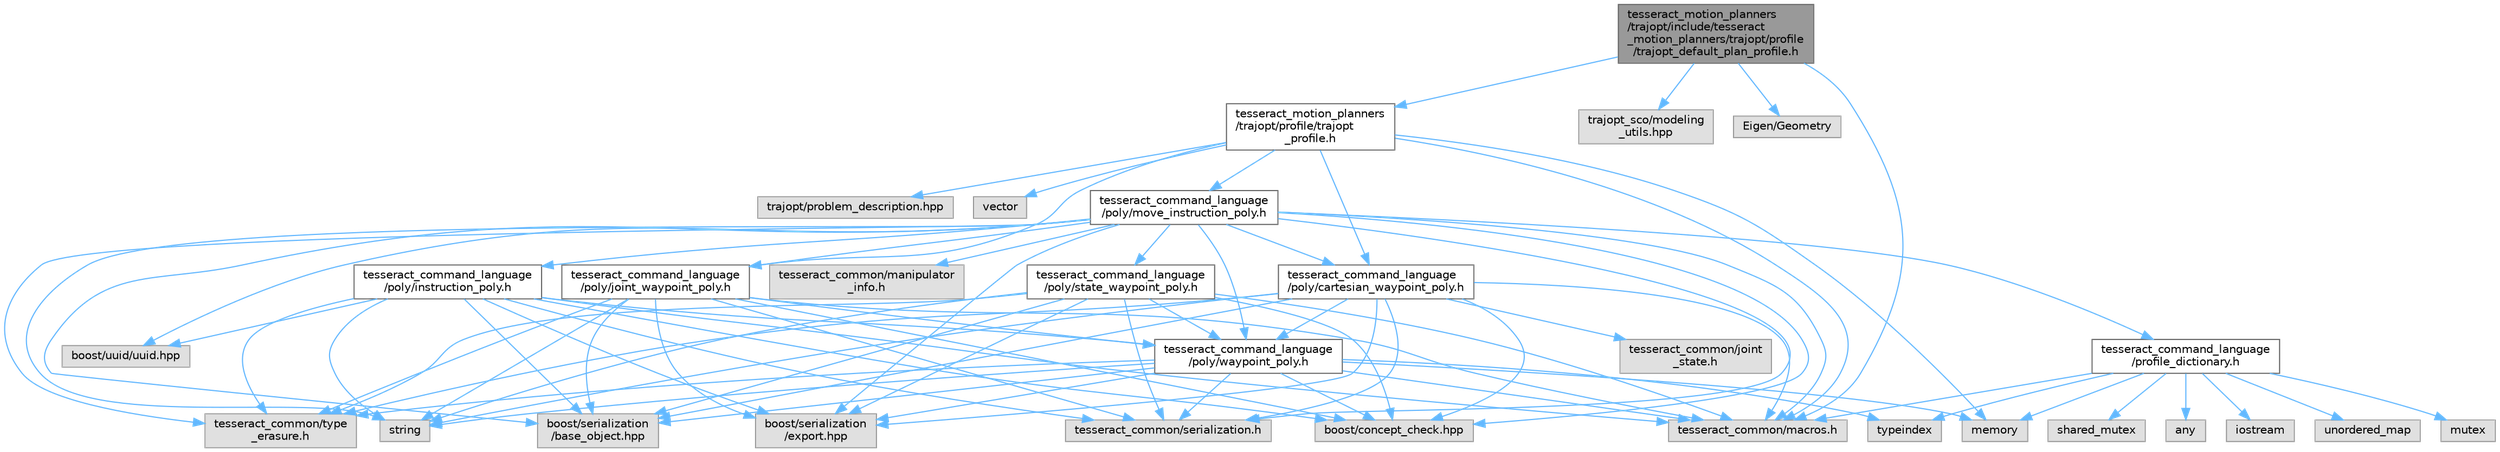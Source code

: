 digraph "tesseract_motion_planners/trajopt/include/tesseract_motion_planners/trajopt/profile/trajopt_default_plan_profile.h"
{
 // LATEX_PDF_SIZE
  bgcolor="transparent";
  edge [fontname=Helvetica,fontsize=10,labelfontname=Helvetica,labelfontsize=10];
  node [fontname=Helvetica,fontsize=10,shape=box,height=0.2,width=0.4];
  Node1 [label="tesseract_motion_planners\l/trajopt/include/tesseract\l_motion_planners/trajopt/profile\l/trajopt_default_plan_profile.h",height=0.2,width=0.4,color="gray40", fillcolor="grey60", style="filled", fontcolor="black",tooltip=" "];
  Node1 -> Node2 [color="steelblue1",style="solid"];
  Node2 [label="tesseract_common/macros.h",height=0.2,width=0.4,color="grey60", fillcolor="#E0E0E0", style="filled",tooltip=" "];
  Node1 -> Node3 [color="steelblue1",style="solid"];
  Node3 [label="trajopt_sco/modeling\l_utils.hpp",height=0.2,width=0.4,color="grey60", fillcolor="#E0E0E0", style="filled",tooltip=" "];
  Node1 -> Node4 [color="steelblue1",style="solid"];
  Node4 [label="Eigen/Geometry",height=0.2,width=0.4,color="grey60", fillcolor="#E0E0E0", style="filled",tooltip=" "];
  Node1 -> Node5 [color="steelblue1",style="solid"];
  Node5 [label="tesseract_motion_planners\l/trajopt/profile/trajopt\l_profile.h",height=0.2,width=0.4,color="grey40", fillcolor="white", style="filled",URL="$d4/d0d/trajopt__profile_8h.html",tooltip=" "];
  Node5 -> Node2 [color="steelblue1",style="solid"];
  Node5 -> Node6 [color="steelblue1",style="solid"];
  Node6 [label="trajopt/problem_description.hpp",height=0.2,width=0.4,color="grey60", fillcolor="#E0E0E0", style="filled",tooltip=" "];
  Node5 -> Node7 [color="steelblue1",style="solid"];
  Node7 [label="vector",height=0.2,width=0.4,color="grey60", fillcolor="#E0E0E0", style="filled",tooltip=" "];
  Node5 -> Node8 [color="steelblue1",style="solid"];
  Node8 [label="memory",height=0.2,width=0.4,color="grey60", fillcolor="#E0E0E0", style="filled",tooltip=" "];
  Node5 -> Node9 [color="steelblue1",style="solid"];
  Node9 [label="tesseract_command_language\l/poly/move_instruction_poly.h",height=0.2,width=0.4,color="grey40", fillcolor="white", style="filled",URL="$dc/df1/move__instruction__poly_8h.html",tooltip="The move instruction interface."];
  Node9 -> Node2 [color="steelblue1",style="solid"];
  Node9 -> Node10 [color="steelblue1",style="solid"];
  Node10 [label="string",height=0.2,width=0.4,color="grey60", fillcolor="#E0E0E0", style="filled",tooltip=" "];
  Node9 -> Node11 [color="steelblue1",style="solid"];
  Node11 [label="boost/serialization\l/base_object.hpp",height=0.2,width=0.4,color="grey60", fillcolor="#E0E0E0", style="filled",tooltip=" "];
  Node9 -> Node12 [color="steelblue1",style="solid"];
  Node12 [label="boost/serialization\l/export.hpp",height=0.2,width=0.4,color="grey60", fillcolor="#E0E0E0", style="filled",tooltip=" "];
  Node9 -> Node13 [color="steelblue1",style="solid"];
  Node13 [label="boost/concept_check.hpp",height=0.2,width=0.4,color="grey60", fillcolor="#E0E0E0", style="filled",tooltip=" "];
  Node9 -> Node14 [color="steelblue1",style="solid"];
  Node14 [label="boost/uuid/uuid.hpp",height=0.2,width=0.4,color="grey60", fillcolor="#E0E0E0", style="filled",tooltip=" "];
  Node9 -> Node15 [color="steelblue1",style="solid"];
  Node15 [label="tesseract_command_language\l/poly/instruction_poly.h",height=0.2,width=0.4,color="grey40", fillcolor="white", style="filled",URL="$d1/db1/instruction__poly_8h.html",tooltip=" "];
  Node15 -> Node2 [color="steelblue1",style="solid"];
  Node15 -> Node10 [color="steelblue1",style="solid"];
  Node15 -> Node11 [color="steelblue1",style="solid"];
  Node15 -> Node12 [color="steelblue1",style="solid"];
  Node15 -> Node13 [color="steelblue1",style="solid"];
  Node15 -> Node14 [color="steelblue1",style="solid"];
  Node15 -> Node16 [color="steelblue1",style="solid"];
  Node16 [label="tesseract_command_language\l/poly/waypoint_poly.h",height=0.2,width=0.4,color="grey40", fillcolor="white", style="filled",URL="$d3/dc4/waypoint__poly_8h.html",tooltip=" "];
  Node16 -> Node2 [color="steelblue1",style="solid"];
  Node16 -> Node8 [color="steelblue1",style="solid"];
  Node16 -> Node10 [color="steelblue1",style="solid"];
  Node16 -> Node17 [color="steelblue1",style="solid"];
  Node17 [label="typeindex",height=0.2,width=0.4,color="grey60", fillcolor="#E0E0E0", style="filled",tooltip=" "];
  Node16 -> Node11 [color="steelblue1",style="solid"];
  Node16 -> Node12 [color="steelblue1",style="solid"];
  Node16 -> Node13 [color="steelblue1",style="solid"];
  Node16 -> Node18 [color="steelblue1",style="solid"];
  Node18 [label="tesseract_common/serialization.h",height=0.2,width=0.4,color="grey60", fillcolor="#E0E0E0", style="filled",tooltip=" "];
  Node16 -> Node19 [color="steelblue1",style="solid"];
  Node19 [label="tesseract_common/type\l_erasure.h",height=0.2,width=0.4,color="grey60", fillcolor="#E0E0E0", style="filled",tooltip=" "];
  Node15 -> Node18 [color="steelblue1",style="solid"];
  Node15 -> Node19 [color="steelblue1",style="solid"];
  Node9 -> Node20 [color="steelblue1",style="solid"];
  Node20 [label="tesseract_command_language\l/poly/cartesian_waypoint_poly.h",height=0.2,width=0.4,color="grey40", fillcolor="white", style="filled",URL="$d7/df9/cartesian__waypoint__poly_8h.html",tooltip="The cartesian waypoint interface."];
  Node20 -> Node2 [color="steelblue1",style="solid"];
  Node20 -> Node10 [color="steelblue1",style="solid"];
  Node20 -> Node11 [color="steelblue1",style="solid"];
  Node20 -> Node12 [color="steelblue1",style="solid"];
  Node20 -> Node13 [color="steelblue1",style="solid"];
  Node20 -> Node16 [color="steelblue1",style="solid"];
  Node20 -> Node21 [color="steelblue1",style="solid"];
  Node21 [label="tesseract_common/joint\l_state.h",height=0.2,width=0.4,color="grey60", fillcolor="#E0E0E0", style="filled",tooltip=" "];
  Node20 -> Node18 [color="steelblue1",style="solid"];
  Node20 -> Node19 [color="steelblue1",style="solid"];
  Node9 -> Node22 [color="steelblue1",style="solid"];
  Node22 [label="tesseract_command_language\l/poly/joint_waypoint_poly.h",height=0.2,width=0.4,color="grey40", fillcolor="white", style="filled",URL="$d1/d66/joint__waypoint__poly_8h.html",tooltip="The joint waypoint interface."];
  Node22 -> Node2 [color="steelblue1",style="solid"];
  Node22 -> Node10 [color="steelblue1",style="solid"];
  Node22 -> Node11 [color="steelblue1",style="solid"];
  Node22 -> Node12 [color="steelblue1",style="solid"];
  Node22 -> Node13 [color="steelblue1",style="solid"];
  Node22 -> Node16 [color="steelblue1",style="solid"];
  Node22 -> Node18 [color="steelblue1",style="solid"];
  Node22 -> Node19 [color="steelblue1",style="solid"];
  Node9 -> Node23 [color="steelblue1",style="solid"];
  Node23 [label="tesseract_command_language\l/poly/state_waypoint_poly.h",height=0.2,width=0.4,color="grey40", fillcolor="white", style="filled",URL="$d7/d22/state__waypoint__poly_8h.html",tooltip="The state waypoint interface."];
  Node23 -> Node2 [color="steelblue1",style="solid"];
  Node23 -> Node10 [color="steelblue1",style="solid"];
  Node23 -> Node11 [color="steelblue1",style="solid"];
  Node23 -> Node12 [color="steelblue1",style="solid"];
  Node23 -> Node13 [color="steelblue1",style="solid"];
  Node23 -> Node16 [color="steelblue1",style="solid"];
  Node23 -> Node18 [color="steelblue1",style="solid"];
  Node23 -> Node19 [color="steelblue1",style="solid"];
  Node9 -> Node16 [color="steelblue1",style="solid"];
  Node9 -> Node24 [color="steelblue1",style="solid"];
  Node24 [label="tesseract_command_language\l/profile_dictionary.h",height=0.2,width=0.4,color="grey40", fillcolor="white", style="filled",URL="$dd/dd6/profile__dictionary_8h.html",tooltip="This is a profile dictionary for storing all profiles."];
  Node24 -> Node2 [color="steelblue1",style="solid"];
  Node24 -> Node25 [color="steelblue1",style="solid"];
  Node25 [label="any",height=0.2,width=0.4,color="grey60", fillcolor="#E0E0E0", style="filled",tooltip=" "];
  Node24 -> Node26 [color="steelblue1",style="solid"];
  Node26 [label="iostream",height=0.2,width=0.4,color="grey60", fillcolor="#E0E0E0", style="filled",tooltip=" "];
  Node24 -> Node17 [color="steelblue1",style="solid"];
  Node24 -> Node27 [color="steelblue1",style="solid"];
  Node27 [label="unordered_map",height=0.2,width=0.4,color="grey60", fillcolor="#E0E0E0", style="filled",tooltip=" "];
  Node24 -> Node8 [color="steelblue1",style="solid"];
  Node24 -> Node28 [color="steelblue1",style="solid"];
  Node28 [label="mutex",height=0.2,width=0.4,color="grey60", fillcolor="#E0E0E0", style="filled",tooltip=" "];
  Node24 -> Node29 [color="steelblue1",style="solid"];
  Node29 [label="shared_mutex",height=0.2,width=0.4,color="grey60", fillcolor="#E0E0E0", style="filled",tooltip=" "];
  Node9 -> Node30 [color="steelblue1",style="solid"];
  Node30 [label="tesseract_common/manipulator\l_info.h",height=0.2,width=0.4,color="grey60", fillcolor="#E0E0E0", style="filled",tooltip=" "];
  Node9 -> Node18 [color="steelblue1",style="solid"];
  Node9 -> Node19 [color="steelblue1",style="solid"];
  Node5 -> Node20 [color="steelblue1",style="solid"];
  Node5 -> Node22 [color="steelblue1",style="solid"];
}
